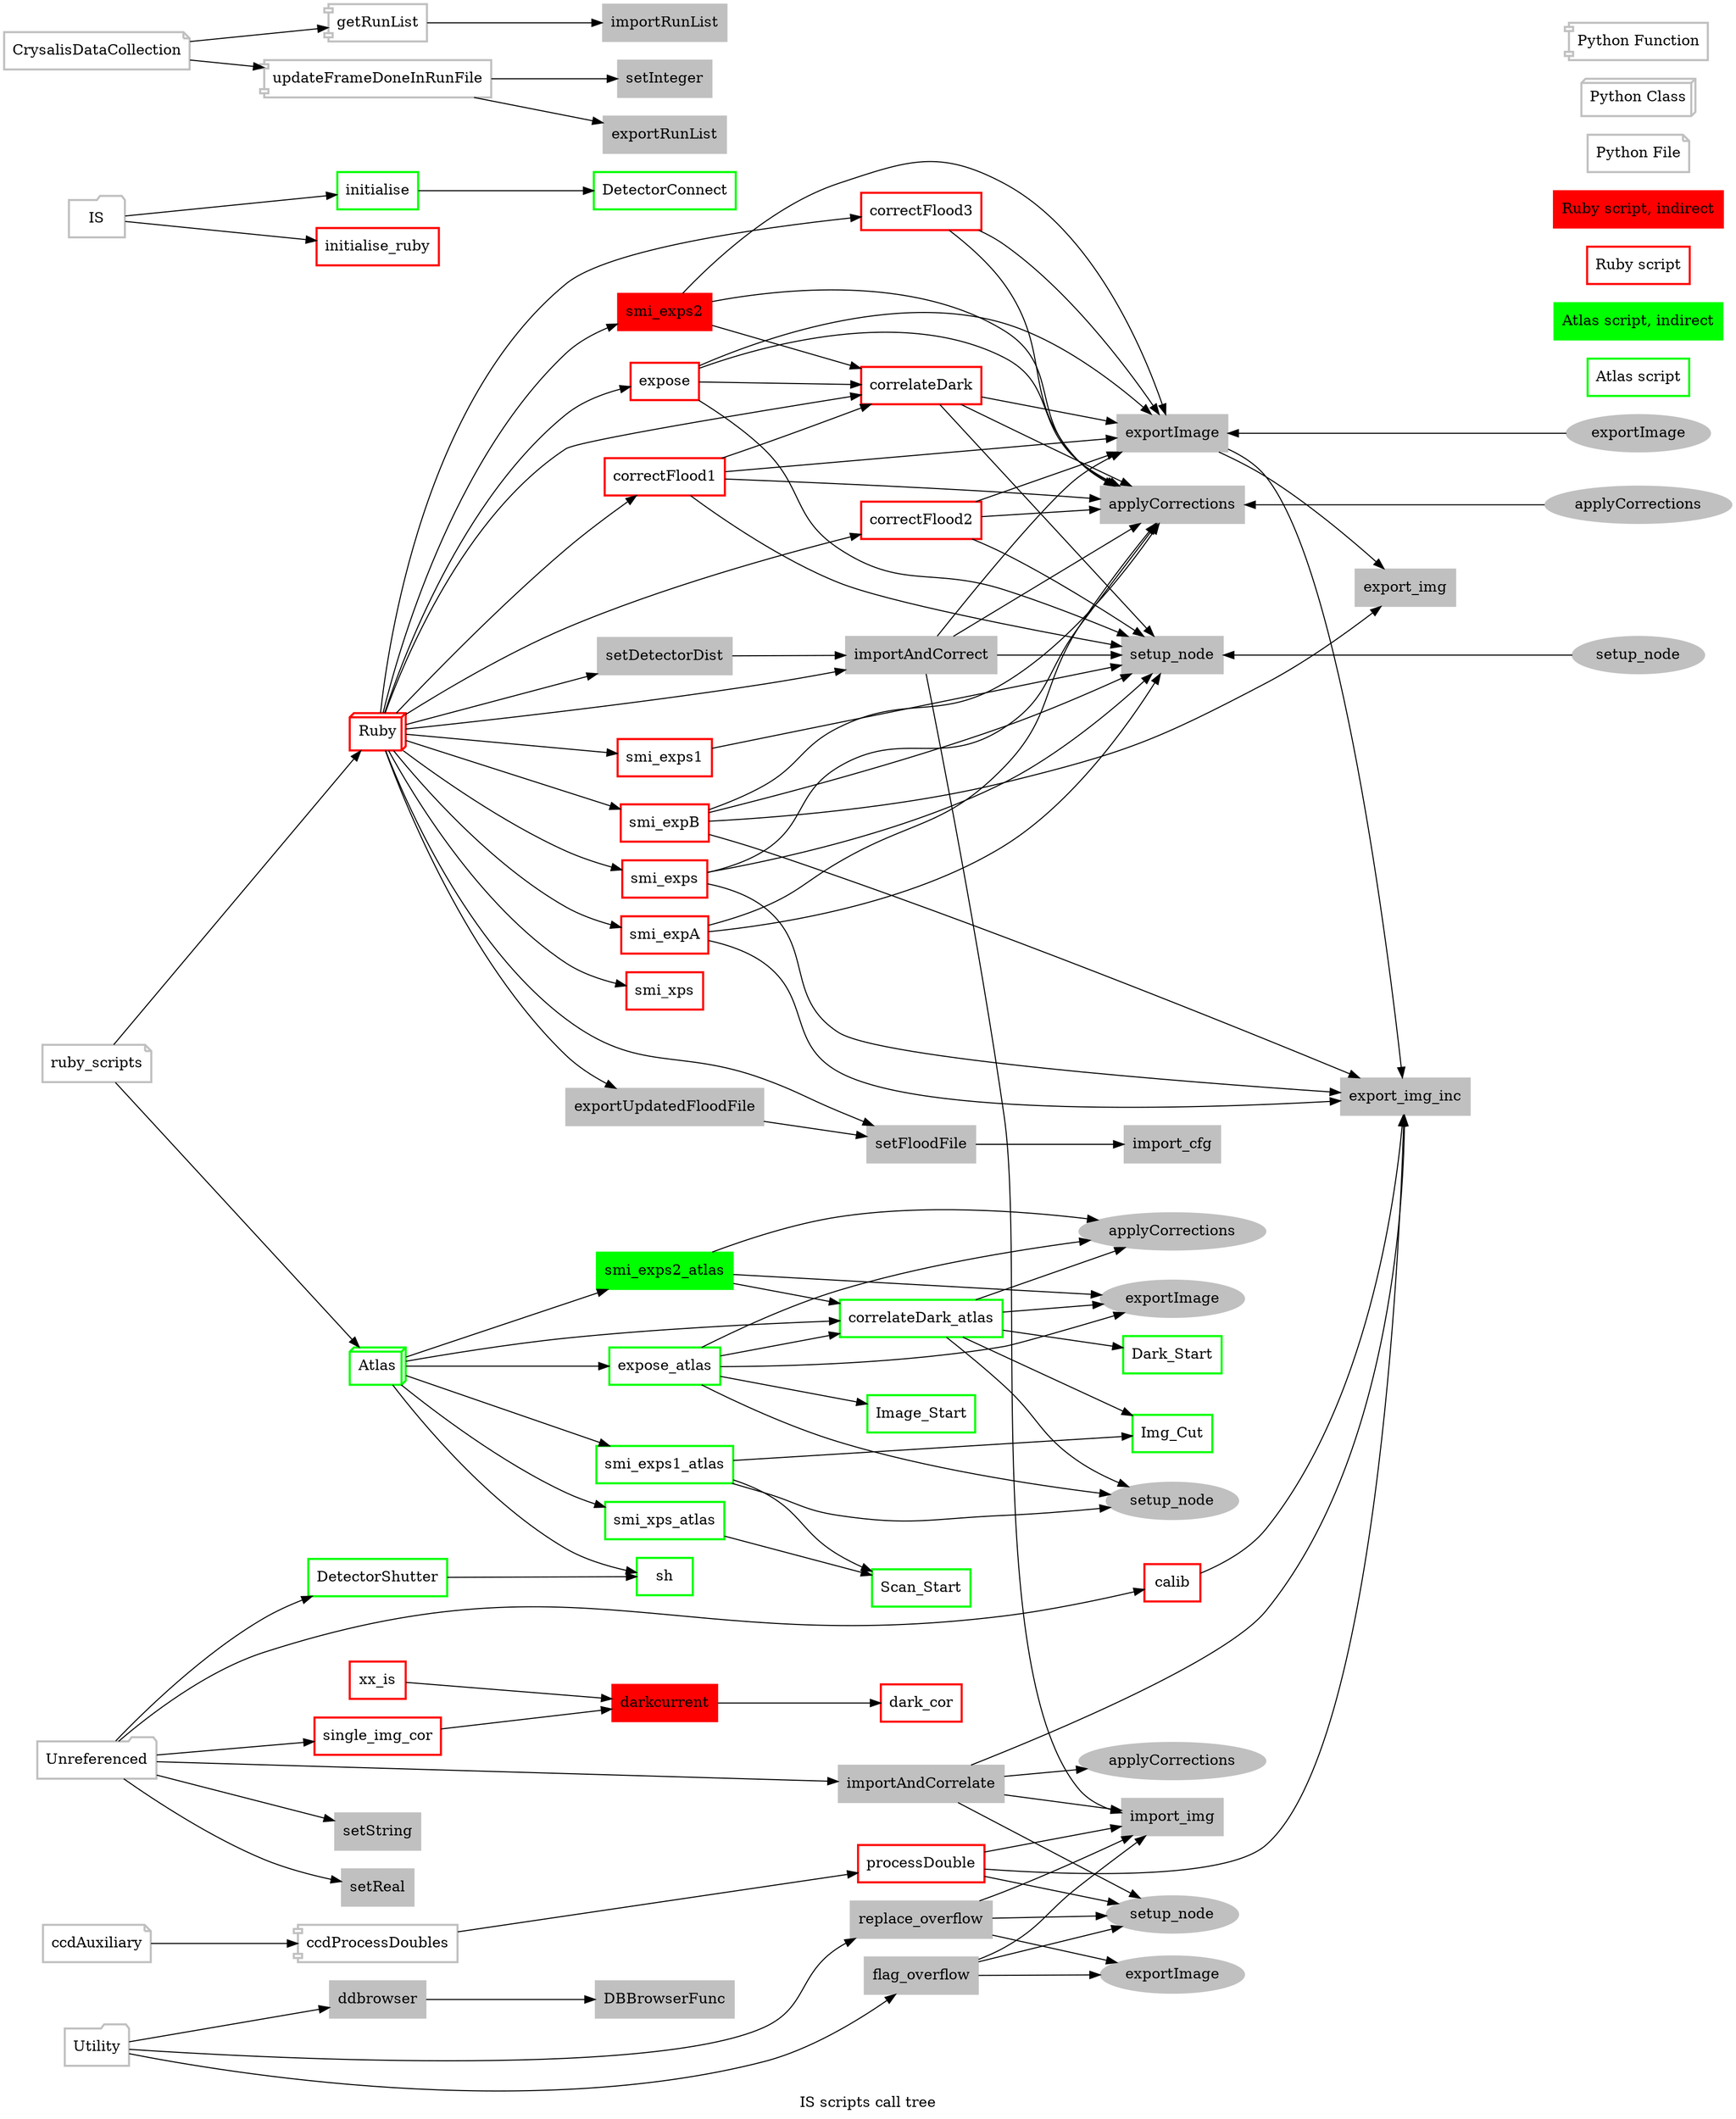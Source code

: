 # To generate a png image of this graph:
# $ module load graphviz
# $ dot -Tpng IS.gv > IS.png

digraph G {
  label = "IS scripts call tree"

  graph [ rankdir = "LR" ];
  edge [ ];
  node [shape=box, color=grey, style=filled];

  ranksep=1;
  {rank = source ; ruby_scripts IS Utility Unreferenced ccdAuxiliary CrysalisDataCollection}
  ruby_scripts			[shape=note style=bold];
  IS				[shape=folder style=bold];
  Utility			[shape=folder style=bold];
  Unreferenced			[shape=folder style=bold];
  ccdAuxiliary			[shape=note style=bold];
  CrysalisDataCollection	[shape=note style=bold];

  ruby_scripts -> Atlas
  ruby_scripts -> Ruby
  Atlas				[shape=box3d style=bold color=green];
  Ruby				[shape=box3d style=bold color=red];

  Atlas -> expose_atlas 
  Atlas -> smi_exps1_atlas 
  Atlas -> smi_exps2_atlas
  Atlas -> correlateDark_atlas
  Atlas -> smi_xps_atlas 
  {rank = same ; expose_atlas smi_exps1_atlas smi_exps2_atlas smi_xps_atlas }
  Atlas -> sh

  Ruby -> setDetectorDist
  Ruby -> setFloodFile
  Ruby -> expose
  Ruby -> smi_exps
  Ruby -> smi_exps1 
  Ruby -> smi_exps2
  Ruby -> smi_expA
  Ruby -> smi_expB
  Ruby -> smi_xps
  Ruby -> importAndCorrect
  Ruby -> exportUpdatedFloodFile
  Ruby -> correctFlood1
  Ruby -> correctFlood2
  Ruby -> correctFlood3
  Ruby -> correlateDark
  {rank = same ; expose smi_exps smi_exps1 smi_exps2 smi_expA smi_expB smi_xps }

  IS -> initialise
  IS -> initialise_ruby
  {rank = same ; initialise initialise_ruby }
  
  Utility -> ddbrowser
  Utility -> replace_overflow
  Utility -> flag_overflow
  
  Unreferenced -> single_img_cor
  Unreferenced -> importAndCorrelate
  Unreferenced -> calib
  Unreferenced -> setReal
  Unreferenced -> setString
  Unreferenced -> DetectorShutter

  ccdAuxiliary -> ccdProcessDoubles
  ccdProcessDoubles	[shape=component style=bold];
  ccdProcessDoubles -> processDouble

  CrysalisDataCollection -> getRunList
  CrysalisDataCollection -> updateFrameDoneInRunFile
  getRunList			[shape=component style=bold];
  updateFrameDoneInRunFile	[shape=component style=bold];

  getRunList -> importRunList
  updateFrameDoneInRunFile -> setInteger
  updateFrameDoneInRunFile -> exportRunList
  {rank = same ; importRunList setInteger exportRunList }

#  Script calls ##################################################
  calib -> export_img_inc

  correctFlood1 -> setup_node
  correctFlood1 -> applyCorrections
  correctFlood1 -> exportImage
  correctFlood1 -> correlateDark

  correctFlood2 -> setup_node
  correctFlood2 -> applyCorrections
  correctFlood2 -> exportImage

  correctFlood3 -> applyCorrections
  correctFlood3 -> exportImage

  correlateDark_atlas -> setup_node__a
  correlateDark_atlas -> Dark_Start
  correlateDark_atlas -> Img_Cut
  correlateDark_atlas -> applyCorrections__a
  correlateDark_atlas -> exportImage__a

  correlateDark -> setup_node
  correlateDark -> applyCorrections
  correlateDark -> exportImage

  darkcurrent -> dark_cor

  ddbrowser -> DBBrowserFunc

  DetectorShutter -> sh

  exportImage -> export_img_inc
  exportImage -> export_img

  exportUpdatedFloodFile -> setFloodFile

  expose -> setup_node
  expose -> applyCorrections
  expose -> correlateDark
  expose -> exportImage

  expose_atlas -> setup_node__a
  expose_atlas -> Image_Start
  expose_atlas -> applyCorrections__a
  expose_atlas -> correlateDark_atlas
  expose_atlas -> exportImage__a

  flag_overflow -> setup_node__u
  flag_overflow -> import_img
  flag_overflow -> exportImage__u

  importAndCorrect -> setup_node
  importAndCorrect -> import_img
  importAndCorrect -> applyCorrections
  importAndCorrect -> exportImage

  importAndCorrelate -> setup_node__u
  importAndCorrelate -> import_img
  importAndCorrelate -> applyCorrections__u
  importAndCorrelate -> export_img_inc

  initialise -> DetectorConnect

  processDouble -> setup_node__u
  processDouble -> import_img
  processDouble -> export_img_inc

  replace_overflow -> setup_node__u
  replace_overflow -> import_img
  replace_overflow -> exportImage__u

  setFloodFile -> import_cfg

  setDetectorDist -> importAndCorrect

  single_img_cor -> darkcurrent

  smi_expA -> setup_node
  smi_expA -> applyCorrections
  smi_expA -> export_img_inc

  smi_expB -> setup_node
  smi_expB -> applyCorrections
  smi_expB -> export_img
  smi_expB -> export_img_inc

  smi_exps -> setup_node
  smi_exps -> applyCorrections
  smi_exps -> export_img_inc

  smi_exps1_atlas -> setup_node__a
  smi_exps1_atlas -> Scan_Start
  smi_exps1_atlas -> Img_Cut

  smi_exps1 -> setup_node

  smi_exps2_atlas -> applyCorrections__a
  smi_exps2_atlas -> correlateDark_atlas
  smi_exps2_atlas -> exportImage__a

  smi_exps2 -> applyCorrections
  smi_exps2 -> correlateDark
  smi_exps2 -> exportImage

  smi_xps_atlas -> Scan_Start

  xx_is -> darkcurrent

#   Atlas specific scripts ##################################################
  DetectorConnect	[style=bold color=green]
  Img_Cut		[style=bold color=green]
  initialise		[style=bold color=green]
  sh			[style=bold color=green]

#   Contains "call Image_Start"
  expose_atlas		[style=bold color=green]

#   Contains "call Scan_Start"
  smi_exps1_atlas	[style=bold color=green]
  smi_xps_atlas		[style=bold color=green]

#   Contains atlas detector ready command "wait for valid"
  correlateDark_atlas	[style=bold color=green]
  Dark_Start		[style=bold color=green]
  DetectorShutter	[style=bold color=green]
  Image_Start		[style=bold color=green]
  Scan_Start		[style=bold color=green]

#   Calls an Atlas script
  smi_exps1_atlas	[style=bold color=green]
  smi_exps2_atlas	[color=green]
  smi_xps_atlas		[style=bold color=green]

#   Ruby specific scripts ##################################################

#   Contains "sm m"
  smi_expA		[style=bold color=red]
  smi_expB		[style=bold color=red]
  smi_exps		[style=bold color=red]
  smi_exps1		[style=bold color=red]
  smi_xps		[style=bold color=red]

#   Contains "sm i"
  calib            	[style=bold color=red]
  correctFlood1    	[style=bold color=red]
  correctFlood2    	[style=bold color=red]
  expose           	[style=bold color=red]
  single_img_cor 	[style=bold color=red]
  xx_is            	[style=bold color=red]

#   Contains "detector ready" 
  calib           	[style=bold color=red]
  correctFlood1   	[style=bold color=red]
  correctFlood2   	[style=bold color=red]
  correctFlood3   	[style=bold color=red]
  correlateDark   	[style=bold color=red]
  dark_cor        	[style=bold color=red]
  expose          	[style=bold color=red]
  initialise_ruby 	[style=bold color=red]
  processDouble   	[style=bold color=red]
  single_img_cor  	[style=bold color=red]
  smi_expA        	[style=bold color=red]
  smi_expB        	[style=bold color=red]
  smi_exps        	[style=bold color=red]
  smi_exps1       	[style=bold color=red]
  smi_xps         	[style=bold color=red]
  xx_is           	[style=bold color=red]

#   Contains "save results to" 
  calib           	[style=bold color=red]
  correctFlood1   	[style=bold color=red]
  correctFlood2   	[style=bold color=red]
  correlateDark   	[style=bold color=red]
  dark_cor        	[style=bold color=red]
  expose          	[style=bold color=red]
  single_img_cor  	[style=bold color=red]
  smi_expA        	[style=bold color=red]
  smi_expB        	[style=bold color=red]
  smi_exps        	[style=bold color=red]
  smi_exps1       	[style=bold color=red]
  xx_is           	[style=bold color=red]

#   Ruby specific scripts called

  smi_exps2		[color=red]
  darkcurrent		[color=red]

# Simplifiers ##################################################
  setup_node__		[shape=oval label="setup_node"]
  setup_node -> setup_node__ [dir=back]
  setup_node__a		[shape=oval label="setup_node"]
  setup_node__u		[shape=oval label="setup_node"]

  applyCorrections__ 	[shape=oval label="applyCorrections"]
  applyCorrections -> applyCorrections__ [dir=back]
  applyCorrections__a 	[shape=oval label="applyCorrections"]
  applyCorrections__u	[shape=oval label="applyCorrections"]

  exportImage__ 	[shape=oval label="exportImage"]
  exportImage -> exportImage__ [dir=back]
  exportImage__a 	[shape=oval label="exportImage"]
  exportImage__u	[shape=oval label="exportImage"]

  {rank = same ; setup_node__a setup_node__u
           applyCorrections__a applyCorrections__u
                exportImage__a exportImage__u }

  {rank = same ;  setup_node applyCorrections import_img exportImage}

# Keys ##################################################
  Atlas_specific	[style=bold   color=green     label="Atlas script"]
  Atlas_indirect	[             color=green     label="Atlas script, indirect"]
  Ruby_specific		[style=bold   color=red       label="Ruby script"]
  Ruby_indirect		[             color=red       label="Ruby script, indirect"]
  Python_file		[style=bold   shape=note      label="Python File"]
  Python_class		[style=bold   shape=box3d     label="Python Class"]
  Python_function	[style=bold   shape=component label="Python Function"]

  {rank = sink ; Atlas_specific Atlas_indirect Ruby_specific Ruby_indirect
                 Python_file Python_class Python_function
                 applyCorrections__ setup_node__ exportImage__ }
}
